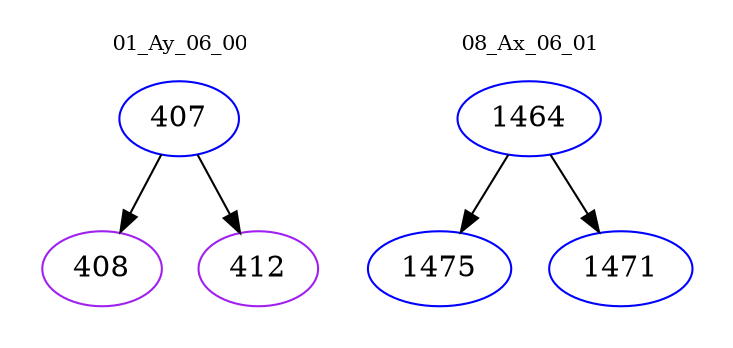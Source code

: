 digraph{
subgraph cluster_0 {
color = white
label = "01_Ay_06_00";
fontsize=10;
T0_407 [label="407", color="blue"]
T0_407 -> T0_408 [color="black"]
T0_408 [label="408", color="purple"]
T0_407 -> T0_412 [color="black"]
T0_412 [label="412", color="purple"]
}
subgraph cluster_1 {
color = white
label = "08_Ax_06_01";
fontsize=10;
T1_1464 [label="1464", color="blue"]
T1_1464 -> T1_1475 [color="black"]
T1_1475 [label="1475", color="blue"]
T1_1464 -> T1_1471 [color="black"]
T1_1471 [label="1471", color="blue"]
}
}

